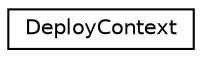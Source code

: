 digraph "Graphical Class Hierarchy"
{
 // LATEX_PDF_SIZE
  edge [fontname="Helvetica",fontsize="10",labelfontname="Helvetica",labelfontsize="10"];
  node [fontname="Helvetica",fontsize="10",shape=record];
  rankdir="LR";
  Node0 [label="DeployContext",height=0.2,width=0.4,color="black", fillcolor="white", style="filled",URL="$classDeployContext.html",tooltip="a deployContext class,"];
}
